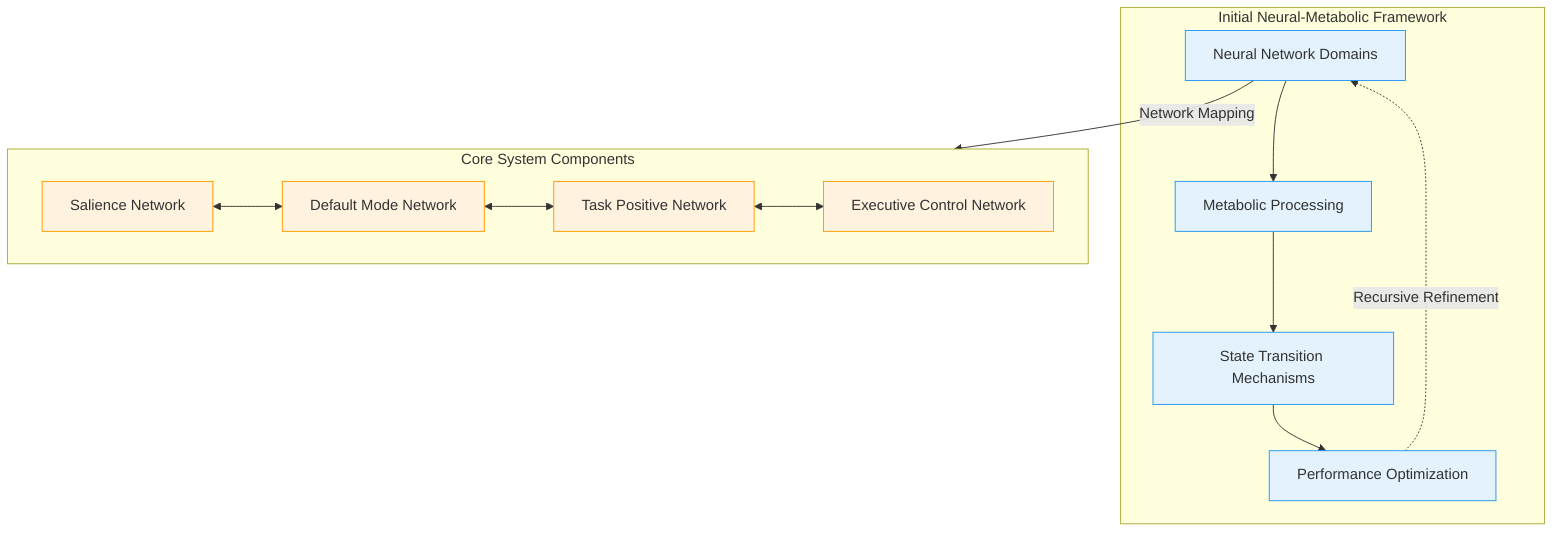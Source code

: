 flowchart TB
    subgraph InitialFramework["Initial Neural-Metabolic Framework"]
        direction TB
        F1[Neural Network Domains]
        F2[Metabolic Processing]
        F3[State Transition Mechanisms]
        F4[Performance Optimization]
        
        F1 --> F2
        F2 --> F3
        F3 --> F4
        F4 -.->|Recursive Refinement| F1
    end

    subgraph CoreComponents["Core System Components"]
        direction LR
        C1[Salience Network]
        C2[Default Mode Network]
        C3[Task Positive Network]
        C4[Executive Control Network]
        
        C1 <--> C2
        C2 <--> C3
        C3 <--> C4
    end

    F1 -->|Network Mapping| CoreComponents

    %% Styling
    classDef framework fill:#e3f2fd,stroke:#2196F3
    classDef components fill:#fff3e0,stroke:#FF9800

    class F1,F2,F3,F4 framework
    class C1,C2,C3,C4 components